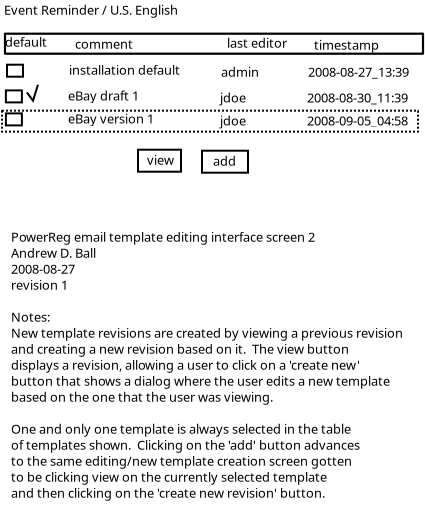 <?xml version="1.0" encoding="UTF-8"?>
<dia:diagram xmlns:dia="http://www.lysator.liu.se/~alla/dia/">
  <dia:layer name="Background" visible="true">
    <dia:group>
      <dia:object type="Standard - Text" version="1" id="O0">
        <dia:attribute name="obj_pos">
          <dia:point val="11.8,4"/>
        </dia:attribute>
        <dia:attribute name="obj_bb">
          <dia:rectangle val="11.8,3.458;13.627,4.397"/>
        </dia:attribute>
        <dia:attribute name="text">
          <dia:composite type="text">
            <dia:attribute name="string">
              <dia:string>#admin#</dia:string>
            </dia:attribute>
            <dia:attribute name="font">
              <dia:font family="sans" style="0" name="Helvetica"/>
            </dia:attribute>
            <dia:attribute name="height">
              <dia:real val="0.8"/>
            </dia:attribute>
            <dia:attribute name="pos">
              <dia:point val="11.8,4"/>
            </dia:attribute>
            <dia:attribute name="color">
              <dia:color val="#000000"/>
            </dia:attribute>
            <dia:attribute name="alignment">
              <dia:enum val="0"/>
            </dia:attribute>
          </dia:composite>
        </dia:attribute>
        <dia:attribute name="valign">
          <dia:enum val="3"/>
        </dia:attribute>
      </dia:object>
      <dia:object type="Standard - Text" version="1" id="O1">
        <dia:attribute name="obj_pos">
          <dia:point val="16.15,4"/>
        </dia:attribute>
        <dia:attribute name="obj_bb">
          <dia:rectangle val="16.15,3.458;21.5,4.397"/>
        </dia:attribute>
        <dia:attribute name="text">
          <dia:composite type="text">
            <dia:attribute name="string">
              <dia:string>#2008-08-27_13:39#</dia:string>
            </dia:attribute>
            <dia:attribute name="font">
              <dia:font family="sans" style="0" name="Helvetica"/>
            </dia:attribute>
            <dia:attribute name="height">
              <dia:real val="0.8"/>
            </dia:attribute>
            <dia:attribute name="pos">
              <dia:point val="16.15,4"/>
            </dia:attribute>
            <dia:attribute name="color">
              <dia:color val="#000000"/>
            </dia:attribute>
            <dia:attribute name="alignment">
              <dia:enum val="0"/>
            </dia:attribute>
          </dia:composite>
        </dia:attribute>
        <dia:attribute name="valign">
          <dia:enum val="3"/>
        </dia:attribute>
      </dia:object>
      <dia:group>
        <dia:object type="Standard - Text" version="1" id="O2">
          <dia:attribute name="obj_pos">
            <dia:point val="4.2,3.9"/>
          </dia:attribute>
          <dia:attribute name="obj_bb">
            <dia:rectangle val="4.2,3.357;9.66,4.298"/>
          </dia:attribute>
          <dia:attribute name="text">
            <dia:composite type="text">
              <dia:attribute name="string">
                <dia:string>#installation default#</dia:string>
              </dia:attribute>
              <dia:attribute name="font">
                <dia:font family="sans" style="0" name="Helvetica"/>
              </dia:attribute>
              <dia:attribute name="height">
                <dia:real val="0.8"/>
              </dia:attribute>
              <dia:attribute name="pos">
                <dia:point val="4.2,3.9"/>
              </dia:attribute>
              <dia:attribute name="color">
                <dia:color val="#000000"/>
              </dia:attribute>
              <dia:attribute name="alignment">
                <dia:enum val="0"/>
              </dia:attribute>
            </dia:composite>
          </dia:attribute>
          <dia:attribute name="valign">
            <dia:enum val="3"/>
          </dia:attribute>
        </dia:object>
        <dia:object type="Standard - Box" version="0" id="O3">
          <dia:attribute name="obj_pos">
            <dia:point val="1.1,3.4"/>
          </dia:attribute>
          <dia:attribute name="obj_bb">
            <dia:rectangle val="1.05,3.35;1.95,4.05"/>
          </dia:attribute>
          <dia:attribute name="elem_corner">
            <dia:point val="1.1,3.4"/>
          </dia:attribute>
          <dia:attribute name="elem_width">
            <dia:real val="0.8"/>
          </dia:attribute>
          <dia:attribute name="elem_height">
            <dia:real val="0.6"/>
          </dia:attribute>
          <dia:attribute name="show_background">
            <dia:boolean val="true"/>
          </dia:attribute>
        </dia:object>
      </dia:group>
    </dia:group>
    <dia:object type="Standard - PolyLine" version="0" id="O4">
      <dia:attribute name="obj_pos">
        <dia:point val="2.095,4.785"/>
      </dia:attribute>
      <dia:attribute name="obj_bb">
        <dia:rectangle val="2.025,4.337;2.713,5.23"/>
      </dia:attribute>
      <dia:attribute name="poly_points">
        <dia:point val="2.095,4.785"/>
        <dia:point val="2.4,5.2"/>
        <dia:point val="2.65,4.4"/>
      </dia:attribute>
    </dia:object>
    <dia:group>
      <dia:object type="Standard - Text" version="1" id="O5">
        <dia:attribute name="obj_pos">
          <dia:point val="11.745,5.285"/>
        </dia:attribute>
        <dia:attribute name="obj_bb">
          <dia:rectangle val="11.745,4.742;12.995,5.683"/>
        </dia:attribute>
        <dia:attribute name="text">
          <dia:composite type="text">
            <dia:attribute name="string">
              <dia:string>#jdoe#</dia:string>
            </dia:attribute>
            <dia:attribute name="font">
              <dia:font family="sans" style="0" name="Helvetica"/>
            </dia:attribute>
            <dia:attribute name="height">
              <dia:real val="0.8"/>
            </dia:attribute>
            <dia:attribute name="pos">
              <dia:point val="11.745,5.285"/>
            </dia:attribute>
            <dia:attribute name="color">
              <dia:color val="#000000"/>
            </dia:attribute>
            <dia:attribute name="alignment">
              <dia:enum val="0"/>
            </dia:attribute>
          </dia:composite>
        </dia:attribute>
        <dia:attribute name="valign">
          <dia:enum val="3"/>
        </dia:attribute>
      </dia:object>
      <dia:object type="Standard - Text" version="1" id="O6">
        <dia:attribute name="obj_pos">
          <dia:point val="16.095,5.285"/>
        </dia:attribute>
        <dia:attribute name="obj_bb">
          <dia:rectangle val="16.095,4.742;21.445,5.683"/>
        </dia:attribute>
        <dia:attribute name="text">
          <dia:composite type="text">
            <dia:attribute name="string">
              <dia:string>#2008-08-30_11:39#</dia:string>
            </dia:attribute>
            <dia:attribute name="font">
              <dia:font family="sans" style="0" name="Helvetica"/>
            </dia:attribute>
            <dia:attribute name="height">
              <dia:real val="0.8"/>
            </dia:attribute>
            <dia:attribute name="pos">
              <dia:point val="16.095,5.285"/>
            </dia:attribute>
            <dia:attribute name="color">
              <dia:color val="#000000"/>
            </dia:attribute>
            <dia:attribute name="alignment">
              <dia:enum val="0"/>
            </dia:attribute>
          </dia:composite>
        </dia:attribute>
        <dia:attribute name="valign">
          <dia:enum val="3"/>
        </dia:attribute>
      </dia:object>
      <dia:object type="Standard - Text" version="1" id="O7">
        <dia:attribute name="obj_pos">
          <dia:point val="4.145,5.185"/>
        </dia:attribute>
        <dia:attribute name="obj_bb">
          <dia:rectangle val="4.145,4.643;7.737,5.582"/>
        </dia:attribute>
        <dia:attribute name="text">
          <dia:composite type="text">
            <dia:attribute name="string">
              <dia:string>#eBay draft 1#</dia:string>
            </dia:attribute>
            <dia:attribute name="font">
              <dia:font family="sans" style="0" name="Helvetica"/>
            </dia:attribute>
            <dia:attribute name="height">
              <dia:real val="0.8"/>
            </dia:attribute>
            <dia:attribute name="pos">
              <dia:point val="4.145,5.185"/>
            </dia:attribute>
            <dia:attribute name="color">
              <dia:color val="#000000"/>
            </dia:attribute>
            <dia:attribute name="alignment">
              <dia:enum val="0"/>
            </dia:attribute>
          </dia:composite>
        </dia:attribute>
        <dia:attribute name="valign">
          <dia:enum val="3"/>
        </dia:attribute>
      </dia:object>
      <dia:object type="Standard - Box" version="0" id="O8">
        <dia:attribute name="obj_pos">
          <dia:point val="1.045,4.685"/>
        </dia:attribute>
        <dia:attribute name="obj_bb">
          <dia:rectangle val="0.995,4.635;1.895,5.335"/>
        </dia:attribute>
        <dia:attribute name="elem_corner">
          <dia:point val="1.045,4.685"/>
        </dia:attribute>
        <dia:attribute name="elem_width">
          <dia:real val="0.8"/>
        </dia:attribute>
        <dia:attribute name="elem_height">
          <dia:real val="0.6"/>
        </dia:attribute>
        <dia:attribute name="show_background">
          <dia:boolean val="true"/>
        </dia:attribute>
      </dia:object>
    </dia:group>
    <dia:object type="Standard - Text" version="1" id="O9">
      <dia:attribute name="obj_pos">
        <dia:point val="1.3,12.25"/>
      </dia:attribute>
      <dia:attribute name="obj_bb">
        <dia:rectangle val="1.3,11.714;20.76,26.35"/>
      </dia:attribute>
      <dia:attribute name="text">
        <dia:composite type="text">
          <dia:attribute name="string">
            <dia:string>#PowerReg email template editing interface screen 2
Andrew D. Ball
2008-08-27
revision 1

Notes:
New template revisions are created by viewing a previous revision
and creating a new revision based on it.  The view button
displays a revision, allowing a user to click on a 'create new'
button that shows a dialog where the user edits a new template
based on the one that the user was viewing.

One and only one template is always selected in the table
of templates shown.  Clicking on the 'add' button advances
to the same editing/new template creation screen gotten
to be clicking view on the currently selected template
and then clicking on the 'create new revision' button.
#</dia:string>
          </dia:attribute>
          <dia:attribute name="font">
            <dia:font family="sans" style="0" name="Helvetica"/>
          </dia:attribute>
          <dia:attribute name="height">
            <dia:real val="0.8"/>
          </dia:attribute>
          <dia:attribute name="pos">
            <dia:point val="1.3,12.25"/>
          </dia:attribute>
          <dia:attribute name="color">
            <dia:color val="#000000"/>
          </dia:attribute>
          <dia:attribute name="alignment">
            <dia:enum val="0"/>
          </dia:attribute>
        </dia:composite>
      </dia:attribute>
      <dia:attribute name="valign">
        <dia:enum val="3"/>
      </dia:attribute>
    </dia:object>
    <dia:group>
      <dia:object type="Standard - Text" version="1" id="O10">
        <dia:attribute name="obj_pos">
          <dia:point val="11.745,6.435"/>
        </dia:attribute>
        <dia:attribute name="obj_bb">
          <dia:rectangle val="11.745,5.893;12.995,6.833"/>
        </dia:attribute>
        <dia:attribute name="text">
          <dia:composite type="text">
            <dia:attribute name="string">
              <dia:string>#jdoe#</dia:string>
            </dia:attribute>
            <dia:attribute name="font">
              <dia:font family="sans" style="0" name="Helvetica"/>
            </dia:attribute>
            <dia:attribute name="height">
              <dia:real val="0.8"/>
            </dia:attribute>
            <dia:attribute name="pos">
              <dia:point val="11.745,6.435"/>
            </dia:attribute>
            <dia:attribute name="color">
              <dia:color val="#000000"/>
            </dia:attribute>
            <dia:attribute name="alignment">
              <dia:enum val="0"/>
            </dia:attribute>
          </dia:composite>
        </dia:attribute>
        <dia:attribute name="valign">
          <dia:enum val="3"/>
        </dia:attribute>
      </dia:object>
      <dia:object type="Standard - Text" version="1" id="O11">
        <dia:attribute name="obj_pos">
          <dia:point val="16.095,6.435"/>
        </dia:attribute>
        <dia:attribute name="obj_bb">
          <dia:rectangle val="16.095,5.893;21.445,6.833"/>
        </dia:attribute>
        <dia:attribute name="text">
          <dia:composite type="text">
            <dia:attribute name="string">
              <dia:string>#2008-09-05_04:58#</dia:string>
            </dia:attribute>
            <dia:attribute name="font">
              <dia:font family="sans" style="0" name="Helvetica"/>
            </dia:attribute>
            <dia:attribute name="height">
              <dia:real val="0.8"/>
            </dia:attribute>
            <dia:attribute name="pos">
              <dia:point val="16.095,6.435"/>
            </dia:attribute>
            <dia:attribute name="color">
              <dia:color val="#000000"/>
            </dia:attribute>
            <dia:attribute name="alignment">
              <dia:enum val="0"/>
            </dia:attribute>
          </dia:composite>
        </dia:attribute>
        <dia:attribute name="valign">
          <dia:enum val="3"/>
        </dia:attribute>
      </dia:object>
      <dia:object type="Standard - Text" version="1" id="O12">
        <dia:attribute name="obj_pos">
          <dia:point val="4.145,6.335"/>
        </dia:attribute>
        <dia:attribute name="obj_bb">
          <dia:rectangle val="4.145,5.793;8.488,6.733"/>
        </dia:attribute>
        <dia:attribute name="text">
          <dia:composite type="text">
            <dia:attribute name="string">
              <dia:string>#eBay version 1#</dia:string>
            </dia:attribute>
            <dia:attribute name="font">
              <dia:font family="sans" style="0" name="Helvetica"/>
            </dia:attribute>
            <dia:attribute name="height">
              <dia:real val="0.8"/>
            </dia:attribute>
            <dia:attribute name="pos">
              <dia:point val="4.145,6.335"/>
            </dia:attribute>
            <dia:attribute name="color">
              <dia:color val="#000000"/>
            </dia:attribute>
            <dia:attribute name="alignment">
              <dia:enum val="0"/>
            </dia:attribute>
          </dia:composite>
        </dia:attribute>
        <dia:attribute name="valign">
          <dia:enum val="3"/>
        </dia:attribute>
      </dia:object>
      <dia:object type="Standard - Box" version="0" id="O13">
        <dia:attribute name="obj_pos">
          <dia:point val="1.045,5.835"/>
        </dia:attribute>
        <dia:attribute name="obj_bb">
          <dia:rectangle val="0.995,5.785;1.895,6.485"/>
        </dia:attribute>
        <dia:attribute name="elem_corner">
          <dia:point val="1.045,5.835"/>
        </dia:attribute>
        <dia:attribute name="elem_width">
          <dia:real val="0.8"/>
        </dia:attribute>
        <dia:attribute name="elem_height">
          <dia:real val="0.6"/>
        </dia:attribute>
        <dia:attribute name="show_background">
          <dia:boolean val="true"/>
        </dia:attribute>
      </dia:object>
    </dia:group>
    <dia:object type="Standard - Box" version="0" id="O14">
      <dia:attribute name="obj_pos">
        <dia:point val="0.85,5.7"/>
      </dia:attribute>
      <dia:attribute name="obj_bb">
        <dia:rectangle val="0.8,5.65;21.7,6.8"/>
      </dia:attribute>
      <dia:attribute name="elem_corner">
        <dia:point val="0.85,5.7"/>
      </dia:attribute>
      <dia:attribute name="elem_width">
        <dia:real val="20.8"/>
      </dia:attribute>
      <dia:attribute name="elem_height">
        <dia:real val="1.05"/>
      </dia:attribute>
      <dia:attribute name="show_background">
        <dia:boolean val="false"/>
      </dia:attribute>
      <dia:attribute name="line_style">
        <dia:enum val="4"/>
      </dia:attribute>
      <dia:attribute name="corner_radius">
        <dia:real val="1.175e-38"/>
      </dia:attribute>
    </dia:object>
    <dia:object type="Standard - Text" version="1" id="O15">
      <dia:attribute name="obj_pos">
        <dia:point val="0.95,0.9"/>
      </dia:attribute>
      <dia:attribute name="obj_bb">
        <dia:rectangle val="0.95,0.34;9.66,1.332"/>
      </dia:attribute>
      <dia:attribute name="text">
        <dia:composite type="text">
          <dia:attribute name="string">
            <dia:string>#Event Reminder / U.S. English#</dia:string>
          </dia:attribute>
          <dia:attribute name="font">
            <dia:font family="sans" style="0" name="Helvetica"/>
          </dia:attribute>
          <dia:attribute name="height">
            <dia:real val="0.8"/>
          </dia:attribute>
          <dia:attribute name="pos">
            <dia:point val="0.95,0.9"/>
          </dia:attribute>
          <dia:attribute name="color">
            <dia:color val="#000000"/>
          </dia:attribute>
          <dia:attribute name="alignment">
            <dia:enum val="0"/>
          </dia:attribute>
        </dia:composite>
      </dia:attribute>
      <dia:attribute name="valign">
        <dia:enum val="3"/>
      </dia:attribute>
    </dia:object>
    <dia:group>
      <dia:object type="Standard - Box" version="0" id="O16">
        <dia:attribute name="obj_pos">
          <dia:point val="1,1.85"/>
        </dia:attribute>
        <dia:attribute name="obj_bb">
          <dia:rectangle val="0.945,1.795;21.955,2.905"/>
        </dia:attribute>
        <dia:attribute name="elem_corner">
          <dia:point val="1,1.85"/>
        </dia:attribute>
        <dia:attribute name="elem_width">
          <dia:real val="20.9"/>
        </dia:attribute>
        <dia:attribute name="elem_height">
          <dia:real val="1"/>
        </dia:attribute>
        <dia:attribute name="border_width">
          <dia:real val="0.11"/>
        </dia:attribute>
        <dia:attribute name="show_background">
          <dia:boolean val="true"/>
        </dia:attribute>
        <dia:attribute name="corner_radius">
          <dia:real val="1.175e-38"/>
        </dia:attribute>
      </dia:object>
      <dia:object type="Standard - Text" version="1" id="O17">
        <dia:attribute name="obj_pos">
          <dia:point val="16.45,2.65"/>
        </dia:attribute>
        <dia:attribute name="obj_bb">
          <dia:rectangle val="16.45,2.107;19.595,3.047"/>
        </dia:attribute>
        <dia:attribute name="text">
          <dia:composite type="text">
            <dia:attribute name="string">
              <dia:string>#timestamp#</dia:string>
            </dia:attribute>
            <dia:attribute name="font">
              <dia:font family="sans" style="0" name="Helvetica"/>
            </dia:attribute>
            <dia:attribute name="height">
              <dia:real val="0.8"/>
            </dia:attribute>
            <dia:attribute name="pos">
              <dia:point val="16.45,2.65"/>
            </dia:attribute>
            <dia:attribute name="color">
              <dia:color val="#000000"/>
            </dia:attribute>
            <dia:attribute name="alignment">
              <dia:enum val="0"/>
            </dia:attribute>
          </dia:composite>
        </dia:attribute>
        <dia:attribute name="valign">
          <dia:enum val="3"/>
        </dia:attribute>
      </dia:object>
      <dia:object type="Standard - Text" version="1" id="O18">
        <dia:attribute name="obj_pos">
          <dia:point val="12.1,2.55"/>
        </dia:attribute>
        <dia:attribute name="obj_bb">
          <dia:rectangle val="12.1,2.007;15.055,2.947"/>
        </dia:attribute>
        <dia:attribute name="text">
          <dia:composite type="text">
            <dia:attribute name="string">
              <dia:string>#last editor#</dia:string>
            </dia:attribute>
            <dia:attribute name="font">
              <dia:font family="sans" style="0" name="Helvetica"/>
            </dia:attribute>
            <dia:attribute name="height">
              <dia:real val="0.8"/>
            </dia:attribute>
            <dia:attribute name="pos">
              <dia:point val="12.1,2.55"/>
            </dia:attribute>
            <dia:attribute name="color">
              <dia:color val="#000000"/>
            </dia:attribute>
            <dia:attribute name="alignment">
              <dia:enum val="0"/>
            </dia:attribute>
          </dia:composite>
        </dia:attribute>
        <dia:attribute name="valign">
          <dia:enum val="3"/>
        </dia:attribute>
      </dia:object>
      <dia:object type="Standard - Text" version="1" id="O19">
        <dia:attribute name="obj_pos">
          <dia:point val="4.5,2.6"/>
        </dia:attribute>
        <dia:attribute name="obj_bb">
          <dia:rectangle val="4.5,2.058;7.27,2.998"/>
        </dia:attribute>
        <dia:attribute name="text">
          <dia:composite type="text">
            <dia:attribute name="string">
              <dia:string>#comment#</dia:string>
            </dia:attribute>
            <dia:attribute name="font">
              <dia:font family="sans" style="0" name="Helvetica"/>
            </dia:attribute>
            <dia:attribute name="height">
              <dia:real val="0.8"/>
            </dia:attribute>
            <dia:attribute name="pos">
              <dia:point val="4.5,2.6"/>
            </dia:attribute>
            <dia:attribute name="color">
              <dia:color val="#000000"/>
            </dia:attribute>
            <dia:attribute name="alignment">
              <dia:enum val="0"/>
            </dia:attribute>
          </dia:composite>
        </dia:attribute>
        <dia:attribute name="valign">
          <dia:enum val="3"/>
        </dia:attribute>
      </dia:object>
      <dia:object type="Standard - Text" version="1" id="O20">
        <dia:attribute name="obj_pos">
          <dia:point val="1,2.5"/>
        </dia:attribute>
        <dia:attribute name="obj_bb">
          <dia:rectangle val="1,1.958;3.053,2.897"/>
        </dia:attribute>
        <dia:attribute name="text">
          <dia:composite type="text">
            <dia:attribute name="string">
              <dia:string>#default#</dia:string>
            </dia:attribute>
            <dia:attribute name="font">
              <dia:font family="sans" style="0" name="Helvetica"/>
            </dia:attribute>
            <dia:attribute name="height">
              <dia:real val="0.8"/>
            </dia:attribute>
            <dia:attribute name="pos">
              <dia:point val="1,2.5"/>
            </dia:attribute>
            <dia:attribute name="color">
              <dia:color val="#000000"/>
            </dia:attribute>
            <dia:attribute name="alignment">
              <dia:enum val="0"/>
            </dia:attribute>
          </dia:composite>
        </dia:attribute>
        <dia:attribute name="valign">
          <dia:enum val="3"/>
        </dia:attribute>
      </dia:object>
    </dia:group>
    <dia:group>
      <dia:group>
        <dia:object type="Standard - Box" version="0" id="O21">
          <dia:attribute name="obj_pos">
            <dia:point val="10.85,7.7"/>
          </dia:attribute>
          <dia:attribute name="obj_bb">
            <dia:rectangle val="10.8,7.65;13.2,8.85"/>
          </dia:attribute>
          <dia:attribute name="elem_corner">
            <dia:point val="10.85,7.7"/>
          </dia:attribute>
          <dia:attribute name="elem_width">
            <dia:real val="2.3"/>
          </dia:attribute>
          <dia:attribute name="elem_height">
            <dia:real val="1.1"/>
          </dia:attribute>
          <dia:attribute name="show_background">
            <dia:boolean val="true"/>
          </dia:attribute>
        </dia:object>
        <dia:object type="Standard - Text" version="1" id="O22">
          <dia:attribute name="obj_pos">
            <dia:point val="11.4,8.45"/>
          </dia:attribute>
          <dia:attribute name="obj_bb">
            <dia:rectangle val="11.4,7.908;12.498,8.848"/>
          </dia:attribute>
          <dia:attribute name="text">
            <dia:composite type="text">
              <dia:attribute name="string">
                <dia:string>#add#</dia:string>
              </dia:attribute>
              <dia:attribute name="font">
                <dia:font family="sans" style="0" name="Helvetica"/>
              </dia:attribute>
              <dia:attribute name="height">
                <dia:real val="0.8"/>
              </dia:attribute>
              <dia:attribute name="pos">
                <dia:point val="11.4,8.45"/>
              </dia:attribute>
              <dia:attribute name="color">
                <dia:color val="#000000"/>
              </dia:attribute>
              <dia:attribute name="alignment">
                <dia:enum val="0"/>
              </dia:attribute>
            </dia:composite>
          </dia:attribute>
          <dia:attribute name="valign">
            <dia:enum val="3"/>
          </dia:attribute>
        </dia:object>
      </dia:group>
      <dia:group>
        <dia:object type="Standard - Text" version="1" id="O23">
          <dia:attribute name="obj_pos">
            <dia:point val="8.725,8.2"/>
          </dia:attribute>
          <dia:attribute name="obj_bb">
            <dia:rectangle val="8.725,7.8;8.725,9.0"/>
          </dia:attribute>
          <dia:attribute name="text">
            <dia:composite type="text">
              <dia:attribute name="string">
                <dia:string>##</dia:string>
              </dia:attribute>
              <dia:attribute name="font">
                <dia:font family="sans" style="0" name="Helvetica"/>
              </dia:attribute>
              <dia:attribute name="height">
                <dia:real val="0.8"/>
              </dia:attribute>
              <dia:attribute name="pos">
                <dia:point val="8.725,8.2"/>
              </dia:attribute>
              <dia:attribute name="color">
                <dia:color val="#000000"/>
              </dia:attribute>
              <dia:attribute name="alignment">
                <dia:enum val="0"/>
              </dia:attribute>
            </dia:composite>
          </dia:attribute>
          <dia:attribute name="valign">
            <dia:enum val="3"/>
          </dia:attribute>
          <dia:connections>
            <dia:connection handle="0" to="O25" connection="8"/>
          </dia:connections>
        </dia:object>
        <dia:object type="Standard - Text" version="1" id="O24">
          <dia:attribute name="obj_pos">
            <dia:point val="8.725,8.2"/>
          </dia:attribute>
          <dia:attribute name="obj_bb">
            <dia:rectangle val="8.725,7.8;8.725,9.0"/>
          </dia:attribute>
          <dia:attribute name="text">
            <dia:composite type="text">
              <dia:attribute name="string">
                <dia:string>##</dia:string>
              </dia:attribute>
              <dia:attribute name="font">
                <dia:font family="sans" style="0" name="Helvetica"/>
              </dia:attribute>
              <dia:attribute name="height">
                <dia:real val="0.8"/>
              </dia:attribute>
              <dia:attribute name="pos">
                <dia:point val="8.725,8.2"/>
              </dia:attribute>
              <dia:attribute name="color">
                <dia:color val="#000000"/>
              </dia:attribute>
              <dia:attribute name="alignment">
                <dia:enum val="0"/>
              </dia:attribute>
            </dia:composite>
          </dia:attribute>
          <dia:attribute name="valign">
            <dia:enum val="3"/>
          </dia:attribute>
          <dia:connections>
            <dia:connection handle="0" to="O25" connection="8"/>
          </dia:connections>
        </dia:object>
        <dia:object type="Standard - Box" version="0" id="O25">
          <dia:attribute name="obj_pos">
            <dia:point val="7.65,7.65"/>
          </dia:attribute>
          <dia:attribute name="obj_bb">
            <dia:rectangle val="7.6,7.6;9.85,8.8"/>
          </dia:attribute>
          <dia:attribute name="elem_corner">
            <dia:point val="7.65,7.65"/>
          </dia:attribute>
          <dia:attribute name="elem_width">
            <dia:real val="2.15"/>
          </dia:attribute>
          <dia:attribute name="elem_height">
            <dia:real val="1.1"/>
          </dia:attribute>
          <dia:attribute name="show_background">
            <dia:boolean val="true"/>
          </dia:attribute>
        </dia:object>
        <dia:object type="Standard - Text" version="1" id="O26">
          <dia:attribute name="obj_pos">
            <dia:point val="8.1,8.4"/>
          </dia:attribute>
          <dia:attribute name="obj_bb">
            <dia:rectangle val="8.1,7.858;9.445,8.798"/>
          </dia:attribute>
          <dia:attribute name="text">
            <dia:composite type="text">
              <dia:attribute name="string">
                <dia:string>#view#</dia:string>
              </dia:attribute>
              <dia:attribute name="font">
                <dia:font family="sans" style="0" name="Helvetica"/>
              </dia:attribute>
              <dia:attribute name="height">
                <dia:real val="0.8"/>
              </dia:attribute>
              <dia:attribute name="pos">
                <dia:point val="8.1,8.4"/>
              </dia:attribute>
              <dia:attribute name="color">
                <dia:color val="#000000"/>
              </dia:attribute>
              <dia:attribute name="alignment">
                <dia:enum val="0"/>
              </dia:attribute>
            </dia:composite>
          </dia:attribute>
          <dia:attribute name="valign">
            <dia:enum val="3"/>
          </dia:attribute>
        </dia:object>
      </dia:group>
    </dia:group>
  </dia:layer>
</dia:diagram>
